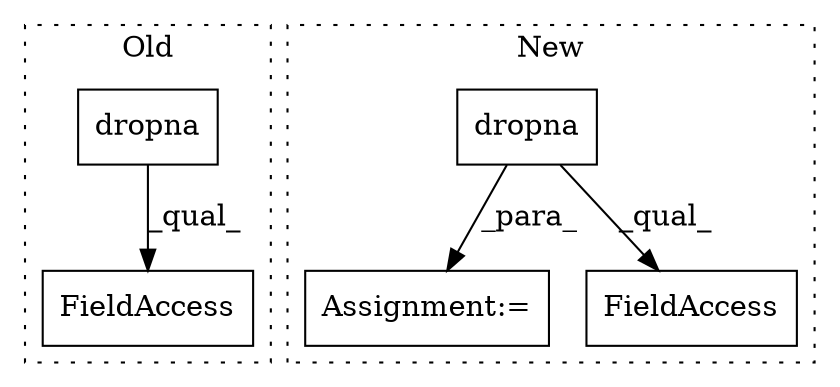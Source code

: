 digraph G {
subgraph cluster0 {
1 [label="dropna" a="32" s="22446,22458" l="7,1" shape="box"];
5 [label="FieldAccess" a="22" s="22394" l="78" shape="box"];
label = "Old";
style="dotted";
}
subgraph cluster1 {
2 [label="dropna" a="32" s="22520,22532" l="7,1" shape="box"];
3 [label="Assignment:=" a="7" s="22511" l="1" shape="box"];
4 [label="FieldAccess" a="22" s="22512" l="27" shape="box"];
label = "New";
style="dotted";
}
1 -> 5 [label="_qual_"];
2 -> 3 [label="_para_"];
2 -> 4 [label="_qual_"];
}